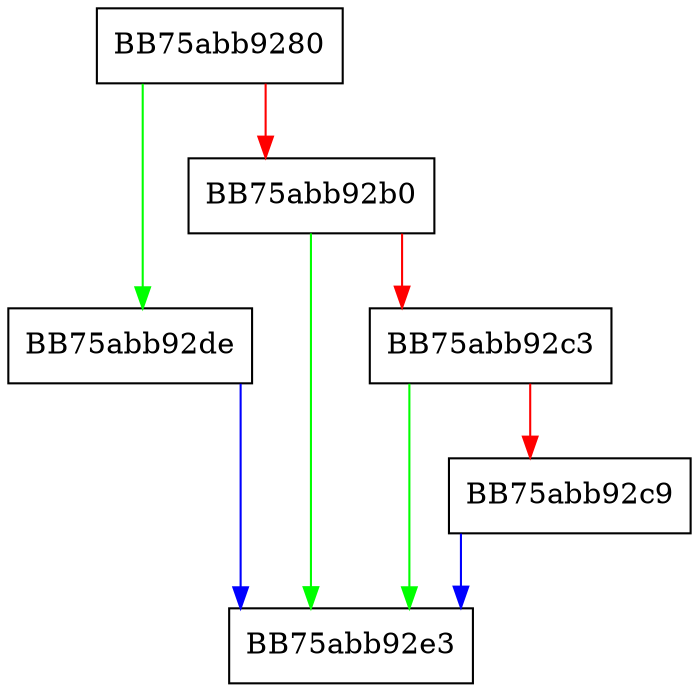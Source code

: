 digraph pop64 {
  node [shape="box"];
  graph [splines=ortho];
  BB75abb9280 -> BB75abb92de [color="green"];
  BB75abb9280 -> BB75abb92b0 [color="red"];
  BB75abb92b0 -> BB75abb92e3 [color="green"];
  BB75abb92b0 -> BB75abb92c3 [color="red"];
  BB75abb92c3 -> BB75abb92e3 [color="green"];
  BB75abb92c3 -> BB75abb92c9 [color="red"];
  BB75abb92c9 -> BB75abb92e3 [color="blue"];
  BB75abb92de -> BB75abb92e3 [color="blue"];
}
